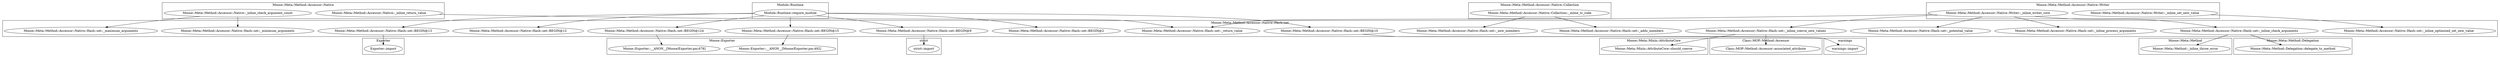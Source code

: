 digraph {
graph [overlap=false]
subgraph cluster_Moose_Meta_Method_Accessor_Native_Hash_set {
	label="Moose::Meta::Method::Accessor::Native::Hash::set";
	"Moose::Meta::Method::Accessor::Native::Hash::set::BEGIN@13";
	"Moose::Meta::Method::Accessor::Native::Hash::set::BEGIN@124";
	"Moose::Meta::Method::Accessor::Native::Hash::set::_inline_optimized_set_new_value";
	"Moose::Meta::Method::Accessor::Native::Hash::set::BEGIN@9";
	"Moose::Meta::Method::Accessor::Native::Hash::set::BEGIN@15";
	"Moose::Meta::Method::Accessor::Native::Hash::set::_inline_process_arguments";
	"Moose::Meta::Method::Accessor::Native::Hash::set::_inline_coerce_new_values";
	"Moose::Meta::Method::Accessor::Native::Hash::set::BEGIN@2";
	"Moose::Meta::Method::Accessor::Native::Hash::set::BEGIN@10";
	"Moose::Meta::Method::Accessor::Native::Hash::set::BEGIN@12";
	"Moose::Meta::Method::Accessor::Native::Hash::set::_new_members";
	"Moose::Meta::Method::Accessor::Native::Hash::set::_return_value";
	"Moose::Meta::Method::Accessor::Native::Hash::set::_minimum_arguments";
	"Moose::Meta::Method::Accessor::Native::Hash::set::_adds_members";
	"Moose::Meta::Method::Accessor::Native::Hash::set::_inline_check_arguments";
	"Moose::Meta::Method::Accessor::Native::Hash::set::_maximum_arguments";
	"Moose::Meta::Method::Accessor::Native::Hash::set::_potential_value";
}
subgraph cluster_Moose_Meta_Mixin_AttributeCore {
	label="Moose::Meta::Mixin::AttributeCore";
	"Moose::Meta::Mixin::AttributeCore::should_coerce";
}
subgraph cluster_Moose_Meta_Method {
	label="Moose::Meta::Method";
	"Moose::Meta::Method::_inline_throw_error";
}
subgraph cluster_Moose_Meta_Method_Accessor_Native {
	label="Moose::Meta::Method::Accessor::Native";
	"Moose::Meta::Method::Accessor::Native::_inline_check_argument_count";
	"Moose::Meta::Method::Accessor::Native::_inline_return_value";
}
subgraph cluster_warnings {
	label="warnings";
	"warnings::import";
}
subgraph cluster_Class_MOP_Method_Accessor {
	label="Class::MOP::Method::Accessor";
	"Class::MOP::Method::Accessor::associated_attribute";
}
subgraph cluster_Module_Runtime {
	label="Module::Runtime";
	"Module::Runtime::require_module";
}
subgraph cluster_Exporter {
	label="Exporter";
	"Exporter::import";
}
subgraph cluster_Moose_Meta_Method_Accessor_Native_Collection {
	label="Moose::Meta::Method::Accessor::Native::Collection";
	"Moose::Meta::Method::Accessor::Native::Collection::_inline_tc_code";
}
subgraph cluster_Moose_Meta_Method_Accessor_Native_Writer {
	label="Moose::Meta::Method::Accessor::Native::Writer";
	"Moose::Meta::Method::Accessor::Native::Writer::_inline_set_new_value";
	"Moose::Meta::Method::Accessor::Native::Writer::_inline_writer_core";
}
subgraph cluster_Moose_Exporter {
	label="Moose::Exporter";
	"Moose::Exporter::__ANON__[Moose/Exporter.pm:492]";
	"Moose::Exporter::__ANON__[Moose/Exporter.pm:678]";
}
subgraph cluster_strict {
	label="strict";
	"strict::import";
}
subgraph cluster_Moose_Meta_Method_Delegation {
	label="Moose::Meta::Method::Delegation";
	"Moose::Meta::Method::Delegation::delegate_to_method";
}
"Module::Runtime::require_module" -> "Moose::Meta::Method::Accessor::Native::Hash::set::BEGIN@12";
"Module::Runtime::require_module" -> "Moose::Meta::Method::Accessor::Native::Hash::set::BEGIN@9";
"Moose::Meta::Method::Accessor::Native::Writer::_inline_writer_core" -> "Moose::Meta::Method::Accessor::Native::Hash::set::_inline_coerce_new_values";
"Moose::Meta::Method::Accessor::Native::Collection::_inline_tc_code" -> "Moose::Meta::Method::Accessor::Native::Hash::set::_adds_members";
"Moose::Meta::Method::Accessor::Native::Writer::_inline_set_new_value" -> "Moose::Meta::Method::Accessor::Native::Hash::set::_inline_optimized_set_new_value";
"Moose::Meta::Method::Accessor::Native::Hash::set::BEGIN@9" -> "strict::import";
"Module::Runtime::require_module" -> "Moose::Meta::Method::Accessor::Native::Hash::set::BEGIN@124";
"Moose::Meta::Method::Accessor::Native::Collection::_inline_tc_code" -> "Moose::Meta::Method::Accessor::Native::Hash::set::_new_members";
"Moose::Meta::Method::Accessor::Native::_inline_check_argument_count" -> "Moose::Meta::Method::Accessor::Native::Hash::set::_maximum_arguments";
"Moose::Meta::Method::Accessor::Native::Hash::set::BEGIN@124" -> "Moose::Exporter::__ANON__[Moose/Exporter.pm:678]";
"Moose::Meta::Method::Accessor::Native::Hash::set::BEGIN@15" -> "Moose::Exporter::__ANON__[Moose/Exporter.pm:492]";
"Moose::Meta::Method::Accessor::Native::Hash::set::_inline_coerce_new_values" -> "Moose::Meta::Mixin::AttributeCore::should_coerce";
"Moose::Meta::Method::Accessor::Native::Hash::set::_inline_check_arguments" -> "Moose::Meta::Method::_inline_throw_error";
"Moose::Meta::Method::Accessor::Native::Writer::_inline_writer_core" -> "Moose::Meta::Method::Accessor::Native::Hash::set::_inline_check_arguments";
"Moose::Meta::Method::Accessor::Native::Hash::set::BEGIN@13" -> "Exporter::import";
"Module::Runtime::require_module" -> "Moose::Meta::Method::Accessor::Native::Hash::set::BEGIN@13";
"Moose::Meta::Method::Accessor::Native::Hash::set::BEGIN@10" -> "warnings::import";
"Moose::Meta::Method::Accessor::Native::Writer::_inline_writer_core" -> "Moose::Meta::Method::Accessor::Native::Hash::set::_return_value";
"Moose::Meta::Method::Accessor::Native::_inline_return_value" -> "Moose::Meta::Method::Accessor::Native::Hash::set::_return_value";
"Moose::Meta::Method::Accessor::Native::Writer::_inline_writer_core" -> "Moose::Meta::Method::Accessor::Native::Hash::set::_inline_process_arguments";
"Moose::Meta::Method::Accessor::Native::Hash::set::_inline_check_arguments" -> "Moose::Meta::Method::Delegation::delegate_to_method";
"Moose::Meta::Method::Accessor::Native::Hash::set::_inline_coerce_new_values" -> "Class::MOP::Method::Accessor::associated_attribute";
"Moose::Meta::Method::Accessor::Native::_inline_check_argument_count" -> "Moose::Meta::Method::Accessor::Native::Hash::set::_minimum_arguments";
"Module::Runtime::require_module" -> "Moose::Meta::Method::Accessor::Native::Hash::set::BEGIN@10";
"Moose::Meta::Method::Accessor::Native::Writer::_inline_writer_core" -> "Moose::Meta::Method::Accessor::Native::Hash::set::_potential_value";
"Module::Runtime::require_module" -> "Moose::Meta::Method::Accessor::Native::Hash::set::BEGIN@15";
"Module::Runtime::require_module" -> "Moose::Meta::Method::Accessor::Native::Hash::set::BEGIN@2";
}
